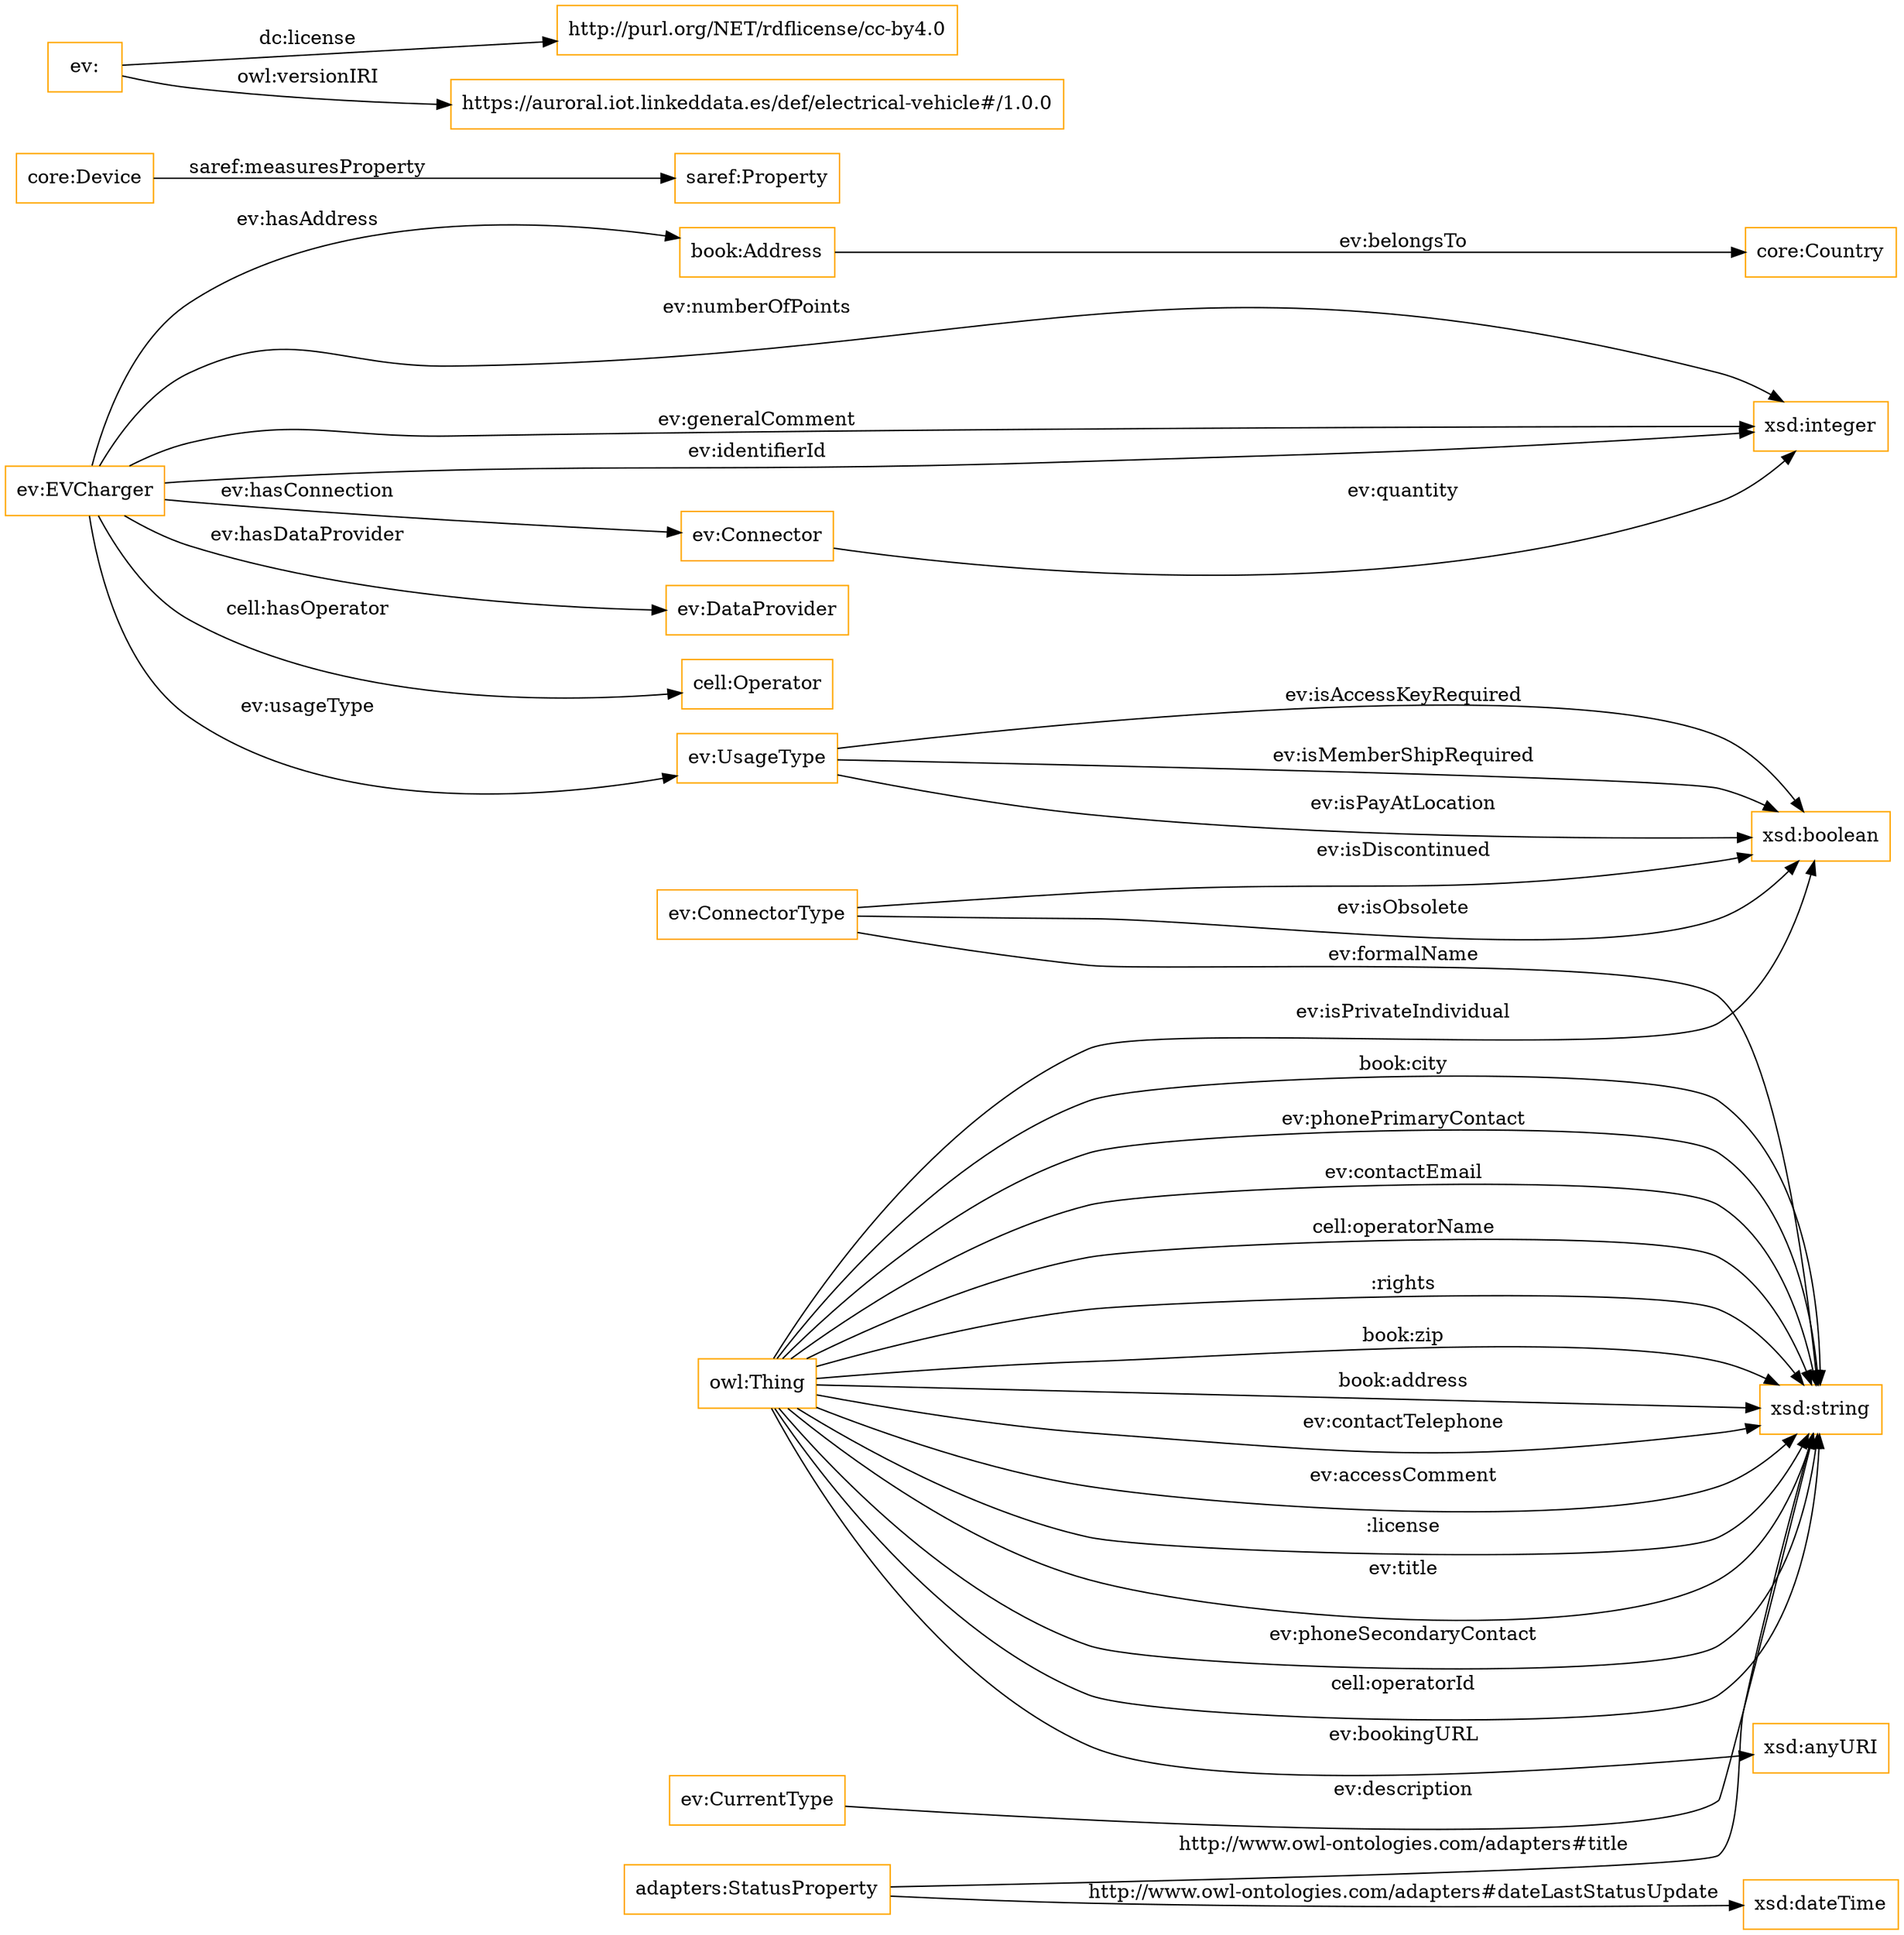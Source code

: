 digraph ar2dtool_diagram { 
rankdir=LR;
size="1501"
node [shape = rectangle, color="orange"]; "book:Address" "ev:CurrentType" "ev:Connector" "ev:ConnectorType" "saref:Property" "core:Country" "adapters:StatusProperty" "ev:DataProvider" "cell:Operator" "ev:EVCharger" "ev:UsageType" "core:Device" ; /*classes style*/
	"ev:" -> "http://purl.org/NET/rdflicense/cc-by4.0" [ label = "dc:license" ];
	"ev:" -> "https://auroral.iot.linkeddata.es/def/electrical-vehicle#/1.0.0" [ label = "owl:versionIRI" ];
	"ev:Connector" -> "xsd:integer" [ label = "ev:quantity" ];
	"owl:Thing" -> "xsd:string" [ label = "ev:accessComment" ];
	"ev:EVCharger" -> "xsd:integer" [ label = "ev:numberOfPoints" ];
	"owl:Thing" -> "xsd:string" [ label = ":license" ];
	"core:Device" -> "saref:Property" [ label = "saref:measuresProperty" ];
	"owl:Thing" -> "xsd:string" [ label = "ev:title" ];
	"ev:EVCharger" -> "xsd:integer" [ label = "ev:generalComment" ];
	"ev:ConnectorType" -> "xsd:boolean" [ label = "ev:isDiscontinued" ];
	"owl:Thing" -> "xsd:string" [ label = "ev:phoneSecondaryContact" ];
	"owl:Thing" -> "xsd:string" [ label = "cell:operatorId" ];
	"ev:UsageType" -> "xsd:boolean" [ label = "ev:isAccessKeyRequired" ];
	"owl:Thing" -> "xsd:string" [ label = "book:city" ];
	"owl:Thing" -> "xsd:string" [ label = "ev:phonePrimaryContact" ];
	"owl:Thing" -> "xsd:boolean" [ label = "ev:isPrivateIndividual" ];
	"adapters:StatusProperty" -> "xsd:dateTime" [ label = "http://www.owl-ontologies.com/adapters#dateLastStatusUpdate" ];
	"owl:Thing" -> "xsd:string" [ label = "ev:contactEmail" ];
	"ev:EVCharger" -> "ev:UsageType" [ label = "ev:usageType" ];
	"owl:Thing" -> "xsd:string" [ label = "cell:operatorName" ];
	"book:Address" -> "core:Country" [ label = "ev:belongsTo" ];
	"owl:Thing" -> "xsd:string" [ label = ":rights" ];
	"owl:Thing" -> "xsd:string" [ label = "book:zip" ];
	"owl:Thing" -> "xsd:string" [ label = "book:address" ];
	"ev:ConnectorType" -> "xsd:boolean" [ label = "ev:isObsolete" ];
	"ev:EVCharger" -> "ev:Connector" [ label = "ev:hasConnection" ];
	"owl:Thing" -> "xsd:string" [ label = "ev:contactTelephone" ];
	"owl:Thing" -> "xsd:anyURI" [ label = "ev:bookingURL" ];
	"ev:EVCharger" -> "cell:Operator" [ label = "cell:hasOperator" ];
	"ev:ConnectorType" -> "xsd:string" [ label = "ev:formalName" ];
	"ev:UsageType" -> "xsd:boolean" [ label = "ev:isMemberShipRequired" ];
	"ev:EVCharger" -> "book:Address" [ label = "ev:hasAddress" ];
	"ev:EVCharger" -> "xsd:integer" [ label = "ev:identifierId" ];
	"ev:UsageType" -> "xsd:boolean" [ label = "ev:isPayAtLocation" ];
	"ev:CurrentType" -> "xsd:string" [ label = "ev:description" ];
	"adapters:StatusProperty" -> "xsd:string" [ label = "http://www.owl-ontologies.com/adapters#title" ];
	"ev:EVCharger" -> "ev:DataProvider" [ label = "ev:hasDataProvider" ];

}
